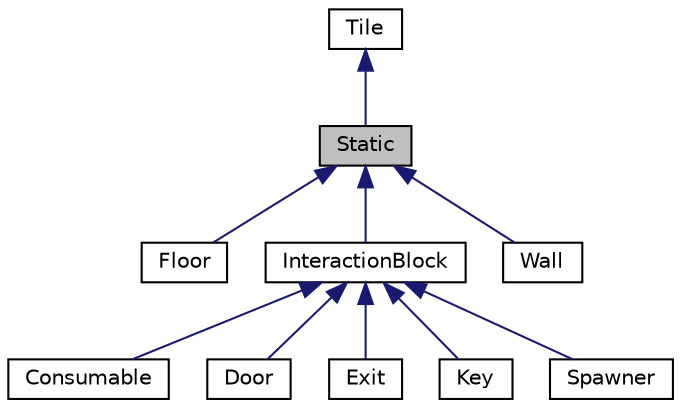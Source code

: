 digraph "Static"
{
 // LATEX_PDF_SIZE
  edge [fontname="Helvetica",fontsize="10",labelfontname="Helvetica",labelfontsize="10"];
  node [fontname="Helvetica",fontsize="10",shape=record];
  Node1 [label="Static",height=0.2,width=0.4,color="black", fillcolor="grey75", style="filled", fontcolor="black",tooltip=" "];
  Node2 -> Node1 [dir="back",color="midnightblue",fontsize="10",style="solid",fontname="Helvetica"];
  Node2 [label="Tile",height=0.2,width=0.4,color="black", fillcolor="white", style="filled",URL="$class_tile.html",tooltip=" "];
  Node1 -> Node3 [dir="back",color="midnightblue",fontsize="10",style="solid",fontname="Helvetica"];
  Node3 [label="Floor",height=0.2,width=0.4,color="black", fillcolor="white", style="filled",URL="$class_floor.html",tooltip=" "];
  Node1 -> Node4 [dir="back",color="midnightblue",fontsize="10",style="solid",fontname="Helvetica"];
  Node4 [label="InteractionBlock",height=0.2,width=0.4,color="black", fillcolor="white", style="filled",URL="$class_interaction_block.html",tooltip=" "];
  Node4 -> Node5 [dir="back",color="midnightblue",fontsize="10",style="solid",fontname="Helvetica"];
  Node5 [label="Consumable",height=0.2,width=0.4,color="black", fillcolor="white", style="filled",URL="$class_consumable.html",tooltip=" "];
  Node4 -> Node6 [dir="back",color="midnightblue",fontsize="10",style="solid",fontname="Helvetica"];
  Node6 [label="Door",height=0.2,width=0.4,color="black", fillcolor="white", style="filled",URL="$class_door.html",tooltip=" "];
  Node4 -> Node7 [dir="back",color="midnightblue",fontsize="10",style="solid",fontname="Helvetica"];
  Node7 [label="Exit",height=0.2,width=0.4,color="black", fillcolor="white", style="filled",URL="$class_exit.html",tooltip=" "];
  Node4 -> Node8 [dir="back",color="midnightblue",fontsize="10",style="solid",fontname="Helvetica"];
  Node8 [label="Key",height=0.2,width=0.4,color="black", fillcolor="white", style="filled",URL="$class_key.html",tooltip=" "];
  Node4 -> Node9 [dir="back",color="midnightblue",fontsize="10",style="solid",fontname="Helvetica"];
  Node9 [label="Spawner",height=0.2,width=0.4,color="black", fillcolor="white", style="filled",URL="$class_spawner.html",tooltip=" "];
  Node1 -> Node10 [dir="back",color="midnightblue",fontsize="10",style="solid",fontname="Helvetica"];
  Node10 [label="Wall",height=0.2,width=0.4,color="black", fillcolor="white", style="filled",URL="$class_wall.html",tooltip=" "];
}
